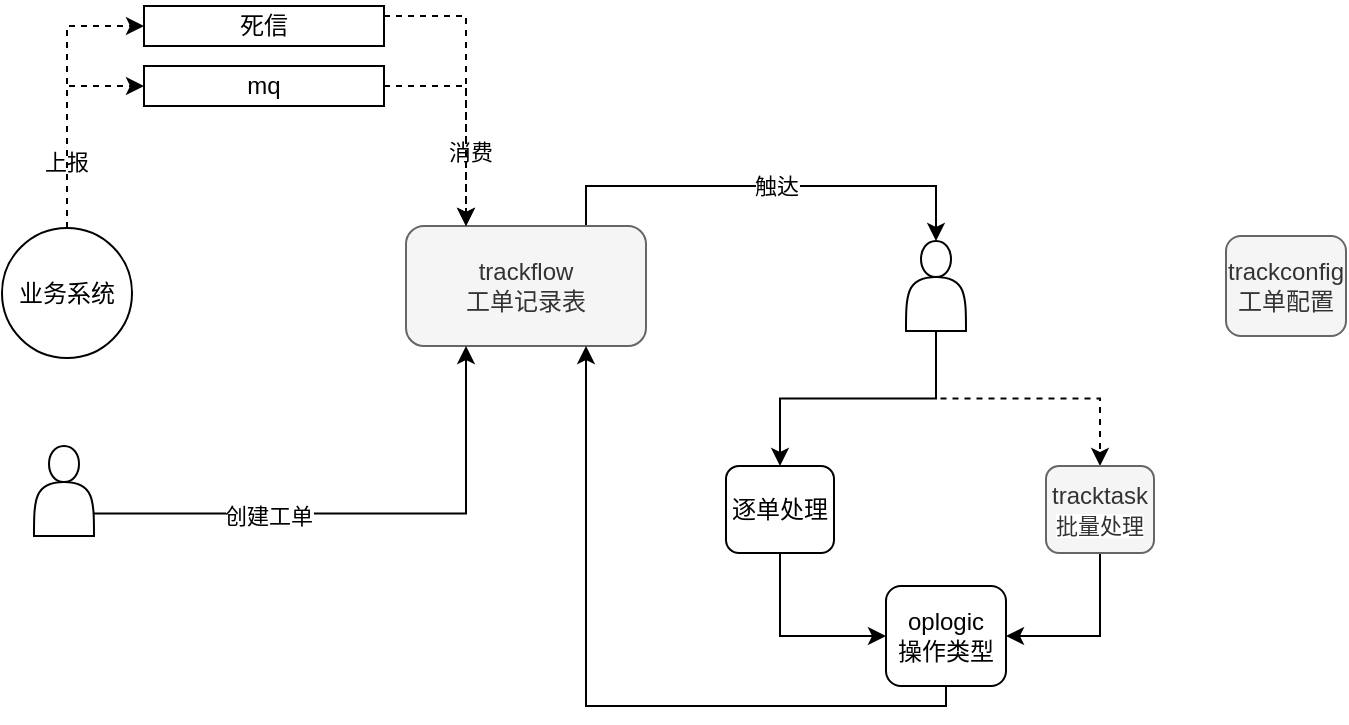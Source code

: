 <mxfile version="20.5.3" type="github">
  <diagram id="4vUD-eFAPrxCVfN6HzS1" name="第 1 页">
    <mxGraphModel dx="981" dy="548" grid="1" gridSize="10" guides="1" tooltips="1" connect="1" arrows="1" fold="1" page="1" pageScale="1" pageWidth="827" pageHeight="1169" math="0" shadow="0">
      <root>
        <mxCell id="0" />
        <mxCell id="1" parent="0" />
        <mxCell id="TutCl6MzEEco9euTKRxC-17" style="edgeStyle=orthogonalEdgeStyle;rounded=0;orthogonalLoop=1;jettySize=auto;html=1;exitX=0.75;exitY=0;exitDx=0;exitDy=0;entryX=0.5;entryY=0;entryDx=0;entryDy=0;" edge="1" parent="1" source="TutCl6MzEEco9euTKRxC-1" target="TutCl6MzEEco9euTKRxC-16">
          <mxGeometry relative="1" as="geometry" />
        </mxCell>
        <mxCell id="TutCl6MzEEco9euTKRxC-18" value="触达" style="edgeLabel;html=1;align=center;verticalAlign=middle;resizable=0;points=[];" vertex="1" connectable="0" parent="TutCl6MzEEco9euTKRxC-17">
          <mxGeometry x="0.035" relative="1" as="geometry">
            <mxPoint as="offset" />
          </mxGeometry>
        </mxCell>
        <mxCell id="TutCl6MzEEco9euTKRxC-1" value="trackflow&lt;br&gt;工单记录表" style="rounded=1;whiteSpace=wrap;html=1;fillColor=#f5f5f5;fontColor=#333333;strokeColor=#666666;" vertex="1" parent="1">
          <mxGeometry x="500" y="150" width="120" height="60" as="geometry" />
        </mxCell>
        <mxCell id="TutCl6MzEEco9euTKRxC-9" style="edgeStyle=orthogonalEdgeStyle;rounded=0;orthogonalLoop=1;jettySize=auto;html=1;exitX=0.5;exitY=0;exitDx=0;exitDy=0;entryX=0;entryY=0.5;entryDx=0;entryDy=0;dashed=1;" edge="1" parent="1" source="TutCl6MzEEco9euTKRxC-2" target="TutCl6MzEEco9euTKRxC-5">
          <mxGeometry relative="1" as="geometry" />
        </mxCell>
        <mxCell id="TutCl6MzEEco9euTKRxC-13" value="上报" style="edgeLabel;html=1;align=center;verticalAlign=middle;resizable=0;points=[];" vertex="1" connectable="0" parent="TutCl6MzEEco9euTKRxC-9">
          <mxGeometry x="-0.398" y="1" relative="1" as="geometry">
            <mxPoint as="offset" />
          </mxGeometry>
        </mxCell>
        <mxCell id="TutCl6MzEEco9euTKRxC-39" style="edgeStyle=orthogonalEdgeStyle;rounded=0;orthogonalLoop=1;jettySize=auto;html=1;exitX=0.5;exitY=0;exitDx=0;exitDy=0;entryX=0;entryY=0.5;entryDx=0;entryDy=0;dashed=1;strokeColor=default;" edge="1" parent="1" source="TutCl6MzEEco9euTKRxC-2" target="TutCl6MzEEco9euTKRxC-37">
          <mxGeometry relative="1" as="geometry" />
        </mxCell>
        <mxCell id="TutCl6MzEEco9euTKRxC-2" value="业务系统" style="ellipse;whiteSpace=wrap;html=1;aspect=fixed;" vertex="1" parent="1">
          <mxGeometry x="298" y="151" width="65" height="65" as="geometry" />
        </mxCell>
        <mxCell id="TutCl6MzEEco9euTKRxC-11" style="edgeStyle=orthogonalEdgeStyle;rounded=0;orthogonalLoop=1;jettySize=auto;html=1;exitX=1;exitY=0.75;exitDx=0;exitDy=0;entryX=0.25;entryY=1;entryDx=0;entryDy=0;" edge="1" parent="1" source="TutCl6MzEEco9euTKRxC-15" target="TutCl6MzEEco9euTKRxC-1">
          <mxGeometry relative="1" as="geometry">
            <mxPoint x="280" y="300" as="sourcePoint" />
          </mxGeometry>
        </mxCell>
        <mxCell id="TutCl6MzEEco9euTKRxC-14" value="创建工单" style="edgeLabel;html=1;align=center;verticalAlign=middle;resizable=0;points=[];" vertex="1" connectable="0" parent="TutCl6MzEEco9euTKRxC-11">
          <mxGeometry x="-0.356" y="-1" relative="1" as="geometry">
            <mxPoint as="offset" />
          </mxGeometry>
        </mxCell>
        <mxCell id="TutCl6MzEEco9euTKRxC-5" value="mq" style="rounded=0;whiteSpace=wrap;html=1;" vertex="1" parent="1">
          <mxGeometry x="369" y="70" width="120" height="20" as="geometry" />
        </mxCell>
        <mxCell id="TutCl6MzEEco9euTKRxC-10" style="edgeStyle=orthogonalEdgeStyle;rounded=0;orthogonalLoop=1;jettySize=auto;html=1;exitX=1;exitY=0.5;exitDx=0;exitDy=0;strokeColor=default;dashed=1;entryX=0.25;entryY=0;entryDx=0;entryDy=0;" edge="1" parent="1" source="TutCl6MzEEco9euTKRxC-5" target="TutCl6MzEEco9euTKRxC-1">
          <mxGeometry relative="1" as="geometry">
            <mxPoint x="474" y="45.0" as="sourcePoint" />
          </mxGeometry>
        </mxCell>
        <mxCell id="TutCl6MzEEco9euTKRxC-12" value="消费" style="edgeLabel;html=1;align=center;verticalAlign=middle;resizable=0;points=[];" vertex="1" connectable="0" parent="TutCl6MzEEco9euTKRxC-10">
          <mxGeometry x="0.33" y="2" relative="1" as="geometry">
            <mxPoint as="offset" />
          </mxGeometry>
        </mxCell>
        <mxCell id="TutCl6MzEEco9euTKRxC-15" value="" style="shape=actor;whiteSpace=wrap;html=1;" vertex="1" parent="1">
          <mxGeometry x="314" y="260" width="30" height="45" as="geometry" />
        </mxCell>
        <mxCell id="TutCl6MzEEco9euTKRxC-22" style="edgeStyle=orthogonalEdgeStyle;rounded=0;orthogonalLoop=1;jettySize=auto;html=1;exitX=0.5;exitY=1;exitDx=0;exitDy=0;entryX=0.5;entryY=0;entryDx=0;entryDy=0;dashed=1;" edge="1" parent="1" source="TutCl6MzEEco9euTKRxC-16" target="TutCl6MzEEco9euTKRxC-21">
          <mxGeometry relative="1" as="geometry" />
        </mxCell>
        <mxCell id="TutCl6MzEEco9euTKRxC-32" style="edgeStyle=orthogonalEdgeStyle;rounded=0;orthogonalLoop=1;jettySize=auto;html=1;exitX=0.5;exitY=1;exitDx=0;exitDy=0;entryX=0.5;entryY=0;entryDx=0;entryDy=0;strokeColor=default;" edge="1" parent="1" source="TutCl6MzEEco9euTKRxC-16" target="TutCl6MzEEco9euTKRxC-31">
          <mxGeometry relative="1" as="geometry" />
        </mxCell>
        <mxCell id="TutCl6MzEEco9euTKRxC-16" value="" style="shape=actor;whiteSpace=wrap;html=1;" vertex="1" parent="1">
          <mxGeometry x="750" y="157.5" width="30" height="45" as="geometry" />
        </mxCell>
        <mxCell id="TutCl6MzEEco9euTKRxC-30" style="edgeStyle=orthogonalEdgeStyle;rounded=0;orthogonalLoop=1;jettySize=auto;html=1;exitX=0.5;exitY=1;exitDx=0;exitDy=0;strokeColor=default;entryX=1;entryY=0.5;entryDx=0;entryDy=0;" edge="1" parent="1" source="TutCl6MzEEco9euTKRxC-21" target="TutCl6MzEEco9euTKRxC-27">
          <mxGeometry relative="1" as="geometry" />
        </mxCell>
        <mxCell id="TutCl6MzEEco9euTKRxC-21" value="tracktask&lt;br&gt;&lt;span style=&quot;font-size: 11px; background-color: rgb(255, 255, 255);&quot;&gt;批量处理&lt;/span&gt;" style="rounded=1;whiteSpace=wrap;html=1;fillColor=#f5f5f5;fontColor=#333333;strokeColor=#666666;" vertex="1" parent="1">
          <mxGeometry x="820" y="270" width="54" height="43.5" as="geometry" />
        </mxCell>
        <mxCell id="TutCl6MzEEco9euTKRxC-35" style="edgeStyle=orthogonalEdgeStyle;rounded=0;orthogonalLoop=1;jettySize=auto;html=1;exitX=0.5;exitY=1;exitDx=0;exitDy=0;entryX=0.75;entryY=1;entryDx=0;entryDy=0;strokeColor=default;" edge="1" parent="1" source="TutCl6MzEEco9euTKRxC-27" target="TutCl6MzEEco9euTKRxC-1">
          <mxGeometry relative="1" as="geometry">
            <Array as="points">
              <mxPoint x="770" y="390" />
              <mxPoint x="590" y="390" />
            </Array>
          </mxGeometry>
        </mxCell>
        <mxCell id="TutCl6MzEEco9euTKRxC-27" value="oplogic&lt;br&gt;操作类型" style="rounded=1;whiteSpace=wrap;html=1;" vertex="1" parent="1">
          <mxGeometry x="740" y="330" width="60" height="50" as="geometry" />
        </mxCell>
        <mxCell id="TutCl6MzEEco9euTKRxC-33" style="edgeStyle=orthogonalEdgeStyle;rounded=0;orthogonalLoop=1;jettySize=auto;html=1;exitX=0.5;exitY=1;exitDx=0;exitDy=0;entryX=0;entryY=0.5;entryDx=0;entryDy=0;strokeColor=default;" edge="1" parent="1" source="TutCl6MzEEco9euTKRxC-31" target="TutCl6MzEEco9euTKRxC-27">
          <mxGeometry relative="1" as="geometry" />
        </mxCell>
        <mxCell id="TutCl6MzEEco9euTKRxC-31" value="逐单处理" style="rounded=1;whiteSpace=wrap;html=1;" vertex="1" parent="1">
          <mxGeometry x="660" y="270" width="54" height="43.5" as="geometry" />
        </mxCell>
        <mxCell id="TutCl6MzEEco9euTKRxC-36" value="trackconfig&lt;br&gt;工单配置" style="rounded=1;whiteSpace=wrap;html=1;fillColor=#f5f5f5;fontColor=#333333;strokeColor=#666666;" vertex="1" parent="1">
          <mxGeometry x="910" y="155" width="60" height="50" as="geometry" />
        </mxCell>
        <mxCell id="TutCl6MzEEco9euTKRxC-38" style="edgeStyle=orthogonalEdgeStyle;rounded=0;orthogonalLoop=1;jettySize=auto;html=1;exitX=1;exitY=0.25;exitDx=0;exitDy=0;entryX=0.25;entryY=0;entryDx=0;entryDy=0;strokeColor=default;dashed=1;" edge="1" parent="1" source="TutCl6MzEEco9euTKRxC-37" target="TutCl6MzEEco9euTKRxC-1">
          <mxGeometry relative="1" as="geometry" />
        </mxCell>
        <mxCell id="TutCl6MzEEco9euTKRxC-37" value="死信" style="rounded=0;whiteSpace=wrap;html=1;" vertex="1" parent="1">
          <mxGeometry x="369" y="40" width="120" height="20" as="geometry" />
        </mxCell>
      </root>
    </mxGraphModel>
  </diagram>
</mxfile>
